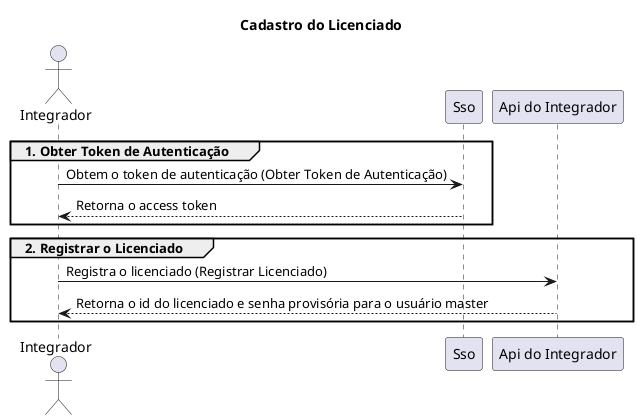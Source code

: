 @startuml
title Cadastro do Licenciado
actor Integrador
participant "Sso" as Sso
participant "Api do Integrador" as ApiIntegrador

group 1. Obter Token de Autenticação
    Integrador -> Sso: Obtem o token de autenticação (Obter Token de Autenticação)
    Sso --> Integrador: Retorna o access token
end group

group 2. Registrar o Licenciado
    Integrador -> ApiIntegrador: Registra o licenciado (Registrar Licenciado)
    ApiIntegrador --> Integrador: Retorna o id do licenciado e senha provisória para o usuário master
end group
@enduml
